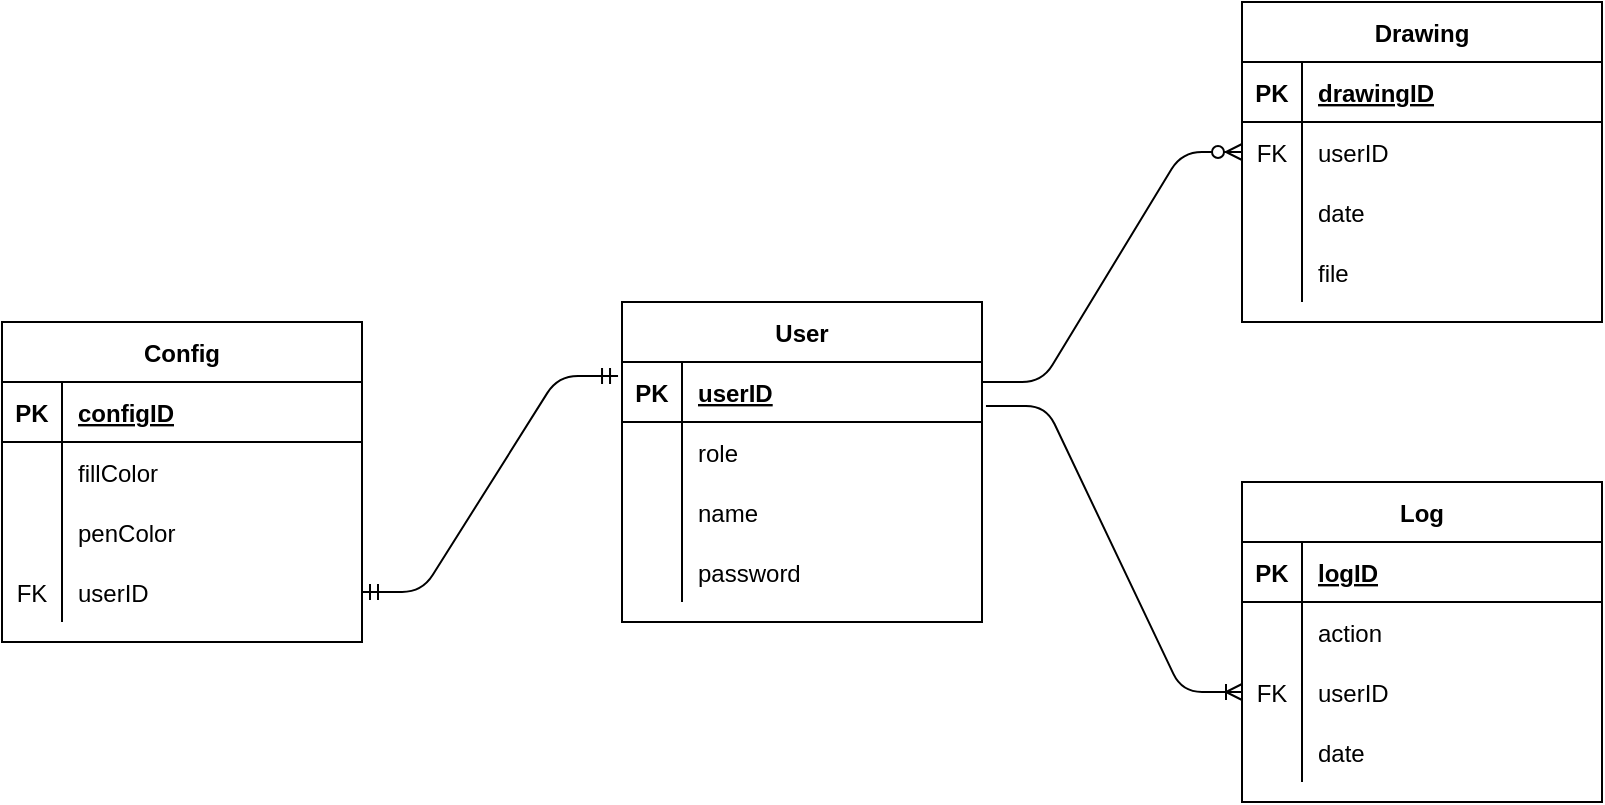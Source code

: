 <mxfile version="13.10.4" type="github">
  <diagram id="R2lEEEUBdFMjLlhIrx00" name="Page-1">
    <mxGraphModel dx="1107" dy="626" grid="1" gridSize="10" guides="1" tooltips="1" connect="1" arrows="1" fold="1" page="1" pageScale="1" pageWidth="1100" pageHeight="850" math="0" shadow="0" extFonts="Permanent Marker^https://fonts.googleapis.com/css?family=Permanent+Marker">
      <root>
        <mxCell id="0" />
        <mxCell id="1" parent="0" />
        <mxCell id="p_RCJzg9CvuN4MjvWSVo-2" value="Drawing" style="shape=table;startSize=30;container=1;collapsible=1;childLayout=tableLayout;fixedRows=1;rowLines=0;fontStyle=1;align=center;resizeLast=1;" vertex="1" parent="1">
          <mxGeometry x="670" y="150" width="180" height="160" as="geometry" />
        </mxCell>
        <mxCell id="p_RCJzg9CvuN4MjvWSVo-3" value="" style="shape=partialRectangle;collapsible=0;dropTarget=0;pointerEvents=0;fillColor=none;top=0;left=0;bottom=1;right=0;points=[[0,0.5],[1,0.5]];portConstraint=eastwest;" vertex="1" parent="p_RCJzg9CvuN4MjvWSVo-2">
          <mxGeometry y="30" width="180" height="30" as="geometry" />
        </mxCell>
        <mxCell id="p_RCJzg9CvuN4MjvWSVo-4" value="PK" style="shape=partialRectangle;connectable=0;fillColor=none;top=0;left=0;bottom=0;right=0;fontStyle=1;overflow=hidden;" vertex="1" parent="p_RCJzg9CvuN4MjvWSVo-3">
          <mxGeometry width="30" height="30" as="geometry" />
        </mxCell>
        <mxCell id="p_RCJzg9CvuN4MjvWSVo-5" value="drawingID" style="shape=partialRectangle;connectable=0;fillColor=none;top=0;left=0;bottom=0;right=0;align=left;spacingLeft=6;fontStyle=5;overflow=hidden;" vertex="1" parent="p_RCJzg9CvuN4MjvWSVo-3">
          <mxGeometry x="30" width="150" height="30" as="geometry" />
        </mxCell>
        <mxCell id="p_RCJzg9CvuN4MjvWSVo-6" value="" style="shape=partialRectangle;collapsible=0;dropTarget=0;pointerEvents=0;fillColor=none;top=0;left=0;bottom=0;right=0;points=[[0,0.5],[1,0.5]];portConstraint=eastwest;" vertex="1" parent="p_RCJzg9CvuN4MjvWSVo-2">
          <mxGeometry y="60" width="180" height="30" as="geometry" />
        </mxCell>
        <mxCell id="p_RCJzg9CvuN4MjvWSVo-7" value="FK" style="shape=partialRectangle;connectable=0;fillColor=none;top=0;left=0;bottom=0;right=0;editable=1;overflow=hidden;" vertex="1" parent="p_RCJzg9CvuN4MjvWSVo-6">
          <mxGeometry width="30" height="30" as="geometry" />
        </mxCell>
        <mxCell id="p_RCJzg9CvuN4MjvWSVo-8" value="userID" style="shape=partialRectangle;connectable=0;fillColor=none;top=0;left=0;bottom=0;right=0;align=left;spacingLeft=6;overflow=hidden;" vertex="1" parent="p_RCJzg9CvuN4MjvWSVo-6">
          <mxGeometry x="30" width="150" height="30" as="geometry" />
        </mxCell>
        <mxCell id="p_RCJzg9CvuN4MjvWSVo-9" value="" style="shape=partialRectangle;collapsible=0;dropTarget=0;pointerEvents=0;fillColor=none;top=0;left=0;bottom=0;right=0;points=[[0,0.5],[1,0.5]];portConstraint=eastwest;" vertex="1" parent="p_RCJzg9CvuN4MjvWSVo-2">
          <mxGeometry y="90" width="180" height="30" as="geometry" />
        </mxCell>
        <mxCell id="p_RCJzg9CvuN4MjvWSVo-10" value="" style="shape=partialRectangle;connectable=0;fillColor=none;top=0;left=0;bottom=0;right=0;editable=1;overflow=hidden;" vertex="1" parent="p_RCJzg9CvuN4MjvWSVo-9">
          <mxGeometry width="30" height="30" as="geometry" />
        </mxCell>
        <mxCell id="p_RCJzg9CvuN4MjvWSVo-11" value="date" style="shape=partialRectangle;connectable=0;fillColor=none;top=0;left=0;bottom=0;right=0;align=left;spacingLeft=6;overflow=hidden;" vertex="1" parent="p_RCJzg9CvuN4MjvWSVo-9">
          <mxGeometry x="30" width="150" height="30" as="geometry" />
        </mxCell>
        <mxCell id="p_RCJzg9CvuN4MjvWSVo-76" value="" style="shape=partialRectangle;collapsible=0;dropTarget=0;pointerEvents=0;fillColor=none;top=0;left=0;bottom=0;right=0;points=[[0,0.5],[1,0.5]];portConstraint=eastwest;" vertex="1" parent="p_RCJzg9CvuN4MjvWSVo-2">
          <mxGeometry y="120" width="180" height="30" as="geometry" />
        </mxCell>
        <mxCell id="p_RCJzg9CvuN4MjvWSVo-77" value="" style="shape=partialRectangle;connectable=0;fillColor=none;top=0;left=0;bottom=0;right=0;editable=1;overflow=hidden;" vertex="1" parent="p_RCJzg9CvuN4MjvWSVo-76">
          <mxGeometry width="30" height="30" as="geometry" />
        </mxCell>
        <mxCell id="p_RCJzg9CvuN4MjvWSVo-78" value="file" style="shape=partialRectangle;connectable=0;fillColor=none;top=0;left=0;bottom=0;right=0;align=left;spacingLeft=6;overflow=hidden;" vertex="1" parent="p_RCJzg9CvuN4MjvWSVo-76">
          <mxGeometry x="30" width="150" height="30" as="geometry" />
        </mxCell>
        <mxCell id="p_RCJzg9CvuN4MjvWSVo-15" value="User" style="shape=table;startSize=30;container=1;collapsible=1;childLayout=tableLayout;fixedRows=1;rowLines=0;fontStyle=1;align=center;resizeLast=1;" vertex="1" parent="1">
          <mxGeometry x="360" y="300" width="180" height="160" as="geometry" />
        </mxCell>
        <mxCell id="p_RCJzg9CvuN4MjvWSVo-16" value="" style="shape=partialRectangle;collapsible=0;dropTarget=0;pointerEvents=0;fillColor=none;top=0;left=0;bottom=1;right=0;points=[[0,0.5],[1,0.5]];portConstraint=eastwest;" vertex="1" parent="p_RCJzg9CvuN4MjvWSVo-15">
          <mxGeometry y="30" width="180" height="30" as="geometry" />
        </mxCell>
        <mxCell id="p_RCJzg9CvuN4MjvWSVo-17" value="PK" style="shape=partialRectangle;connectable=0;fillColor=none;top=0;left=0;bottom=0;right=0;fontStyle=1;overflow=hidden;" vertex="1" parent="p_RCJzg9CvuN4MjvWSVo-16">
          <mxGeometry width="30" height="30" as="geometry" />
        </mxCell>
        <mxCell id="p_RCJzg9CvuN4MjvWSVo-18" value="userID" style="shape=partialRectangle;connectable=0;fillColor=none;top=0;left=0;bottom=0;right=0;align=left;spacingLeft=6;fontStyle=5;overflow=hidden;" vertex="1" parent="p_RCJzg9CvuN4MjvWSVo-16">
          <mxGeometry x="30" width="150" height="30" as="geometry" />
        </mxCell>
        <mxCell id="p_RCJzg9CvuN4MjvWSVo-19" value="" style="shape=partialRectangle;collapsible=0;dropTarget=0;pointerEvents=0;fillColor=none;top=0;left=0;bottom=0;right=0;points=[[0,0.5],[1,0.5]];portConstraint=eastwest;" vertex="1" parent="p_RCJzg9CvuN4MjvWSVo-15">
          <mxGeometry y="60" width="180" height="30" as="geometry" />
        </mxCell>
        <mxCell id="p_RCJzg9CvuN4MjvWSVo-20" value="" style="shape=partialRectangle;connectable=0;fillColor=none;top=0;left=0;bottom=0;right=0;editable=1;overflow=hidden;" vertex="1" parent="p_RCJzg9CvuN4MjvWSVo-19">
          <mxGeometry width="30" height="30" as="geometry" />
        </mxCell>
        <mxCell id="p_RCJzg9CvuN4MjvWSVo-21" value="role" style="shape=partialRectangle;connectable=0;fillColor=none;top=0;left=0;bottom=0;right=0;align=left;spacingLeft=6;overflow=hidden;" vertex="1" parent="p_RCJzg9CvuN4MjvWSVo-19">
          <mxGeometry x="30" width="150" height="30" as="geometry" />
        </mxCell>
        <mxCell id="p_RCJzg9CvuN4MjvWSVo-22" value="" style="shape=partialRectangle;collapsible=0;dropTarget=0;pointerEvents=0;fillColor=none;top=0;left=0;bottom=0;right=0;points=[[0,0.5],[1,0.5]];portConstraint=eastwest;" vertex="1" parent="p_RCJzg9CvuN4MjvWSVo-15">
          <mxGeometry y="90" width="180" height="30" as="geometry" />
        </mxCell>
        <mxCell id="p_RCJzg9CvuN4MjvWSVo-23" value="" style="shape=partialRectangle;connectable=0;fillColor=none;top=0;left=0;bottom=0;right=0;editable=1;overflow=hidden;" vertex="1" parent="p_RCJzg9CvuN4MjvWSVo-22">
          <mxGeometry width="30" height="30" as="geometry" />
        </mxCell>
        <mxCell id="p_RCJzg9CvuN4MjvWSVo-24" value="name" style="shape=partialRectangle;connectable=0;fillColor=none;top=0;left=0;bottom=0;right=0;align=left;spacingLeft=6;overflow=hidden;" vertex="1" parent="p_RCJzg9CvuN4MjvWSVo-22">
          <mxGeometry x="30" width="150" height="30" as="geometry" />
        </mxCell>
        <mxCell id="p_RCJzg9CvuN4MjvWSVo-25" value="" style="shape=partialRectangle;collapsible=0;dropTarget=0;pointerEvents=0;fillColor=none;top=0;left=0;bottom=0;right=0;points=[[0,0.5],[1,0.5]];portConstraint=eastwest;" vertex="1" parent="p_RCJzg9CvuN4MjvWSVo-15">
          <mxGeometry y="120" width="180" height="30" as="geometry" />
        </mxCell>
        <mxCell id="p_RCJzg9CvuN4MjvWSVo-26" value="" style="shape=partialRectangle;connectable=0;fillColor=none;top=0;left=0;bottom=0;right=0;editable=1;overflow=hidden;" vertex="1" parent="p_RCJzg9CvuN4MjvWSVo-25">
          <mxGeometry width="30" height="30" as="geometry" />
        </mxCell>
        <mxCell id="p_RCJzg9CvuN4MjvWSVo-27" value="password" style="shape=partialRectangle;connectable=0;fillColor=none;top=0;left=0;bottom=0;right=0;align=left;spacingLeft=6;overflow=hidden;" vertex="1" parent="p_RCJzg9CvuN4MjvWSVo-25">
          <mxGeometry x="30" width="150" height="30" as="geometry" />
        </mxCell>
        <mxCell id="p_RCJzg9CvuN4MjvWSVo-28" value="Log" style="shape=table;startSize=30;container=1;collapsible=1;childLayout=tableLayout;fixedRows=1;rowLines=0;fontStyle=1;align=center;resizeLast=1;" vertex="1" parent="1">
          <mxGeometry x="670" y="390" width="180" height="160" as="geometry" />
        </mxCell>
        <mxCell id="p_RCJzg9CvuN4MjvWSVo-29" value="" style="shape=partialRectangle;collapsible=0;dropTarget=0;pointerEvents=0;fillColor=none;top=0;left=0;bottom=1;right=0;points=[[0,0.5],[1,0.5]];portConstraint=eastwest;" vertex="1" parent="p_RCJzg9CvuN4MjvWSVo-28">
          <mxGeometry y="30" width="180" height="30" as="geometry" />
        </mxCell>
        <mxCell id="p_RCJzg9CvuN4MjvWSVo-30" value="PK" style="shape=partialRectangle;connectable=0;fillColor=none;top=0;left=0;bottom=0;right=0;fontStyle=1;overflow=hidden;" vertex="1" parent="p_RCJzg9CvuN4MjvWSVo-29">
          <mxGeometry width="30" height="30" as="geometry" />
        </mxCell>
        <mxCell id="p_RCJzg9CvuN4MjvWSVo-31" value="logID" style="shape=partialRectangle;connectable=0;fillColor=none;top=0;left=0;bottom=0;right=0;align=left;spacingLeft=6;fontStyle=5;overflow=hidden;" vertex="1" parent="p_RCJzg9CvuN4MjvWSVo-29">
          <mxGeometry x="30" width="150" height="30" as="geometry" />
        </mxCell>
        <mxCell id="p_RCJzg9CvuN4MjvWSVo-32" value="" style="shape=partialRectangle;collapsible=0;dropTarget=0;pointerEvents=0;fillColor=none;top=0;left=0;bottom=0;right=0;points=[[0,0.5],[1,0.5]];portConstraint=eastwest;" vertex="1" parent="p_RCJzg9CvuN4MjvWSVo-28">
          <mxGeometry y="60" width="180" height="30" as="geometry" />
        </mxCell>
        <mxCell id="p_RCJzg9CvuN4MjvWSVo-33" value="" style="shape=partialRectangle;connectable=0;fillColor=none;top=0;left=0;bottom=0;right=0;editable=1;overflow=hidden;" vertex="1" parent="p_RCJzg9CvuN4MjvWSVo-32">
          <mxGeometry width="30" height="30" as="geometry" />
        </mxCell>
        <mxCell id="p_RCJzg9CvuN4MjvWSVo-34" value="action" style="shape=partialRectangle;connectable=0;fillColor=none;top=0;left=0;bottom=0;right=0;align=left;spacingLeft=6;overflow=hidden;" vertex="1" parent="p_RCJzg9CvuN4MjvWSVo-32">
          <mxGeometry x="30" width="150" height="30" as="geometry" />
        </mxCell>
        <mxCell id="p_RCJzg9CvuN4MjvWSVo-35" value="" style="shape=partialRectangle;collapsible=0;dropTarget=0;pointerEvents=0;fillColor=none;top=0;left=0;bottom=0;right=0;points=[[0,0.5],[1,0.5]];portConstraint=eastwest;" vertex="1" parent="p_RCJzg9CvuN4MjvWSVo-28">
          <mxGeometry y="90" width="180" height="30" as="geometry" />
        </mxCell>
        <mxCell id="p_RCJzg9CvuN4MjvWSVo-36" value="FK" style="shape=partialRectangle;connectable=0;fillColor=none;top=0;left=0;bottom=0;right=0;editable=1;overflow=hidden;" vertex="1" parent="p_RCJzg9CvuN4MjvWSVo-35">
          <mxGeometry width="30" height="30" as="geometry" />
        </mxCell>
        <mxCell id="p_RCJzg9CvuN4MjvWSVo-37" value="userID" style="shape=partialRectangle;connectable=0;fillColor=none;top=0;left=0;bottom=0;right=0;align=left;spacingLeft=6;overflow=hidden;" vertex="1" parent="p_RCJzg9CvuN4MjvWSVo-35">
          <mxGeometry x="30" width="150" height="30" as="geometry" />
        </mxCell>
        <mxCell id="p_RCJzg9CvuN4MjvWSVo-38" value="" style="shape=partialRectangle;collapsible=0;dropTarget=0;pointerEvents=0;fillColor=none;top=0;left=0;bottom=0;right=0;points=[[0,0.5],[1,0.5]];portConstraint=eastwest;" vertex="1" parent="p_RCJzg9CvuN4MjvWSVo-28">
          <mxGeometry y="120" width="180" height="30" as="geometry" />
        </mxCell>
        <mxCell id="p_RCJzg9CvuN4MjvWSVo-39" value="" style="shape=partialRectangle;connectable=0;fillColor=none;top=0;left=0;bottom=0;right=0;editable=1;overflow=hidden;" vertex="1" parent="p_RCJzg9CvuN4MjvWSVo-38">
          <mxGeometry width="30" height="30" as="geometry" />
        </mxCell>
        <mxCell id="p_RCJzg9CvuN4MjvWSVo-40" value="date" style="shape=partialRectangle;connectable=0;fillColor=none;top=0;left=0;bottom=0;right=0;align=left;spacingLeft=6;overflow=hidden;" vertex="1" parent="p_RCJzg9CvuN4MjvWSVo-38">
          <mxGeometry x="30" width="150" height="30" as="geometry" />
        </mxCell>
        <mxCell id="p_RCJzg9CvuN4MjvWSVo-41" value="Config" style="shape=table;startSize=30;container=1;collapsible=1;childLayout=tableLayout;fixedRows=1;rowLines=0;fontStyle=1;align=center;resizeLast=1;" vertex="1" parent="1">
          <mxGeometry x="50" y="310" width="180" height="160" as="geometry" />
        </mxCell>
        <mxCell id="p_RCJzg9CvuN4MjvWSVo-42" value="" style="shape=partialRectangle;collapsible=0;dropTarget=0;pointerEvents=0;fillColor=none;top=0;left=0;bottom=1;right=0;points=[[0,0.5],[1,0.5]];portConstraint=eastwest;" vertex="1" parent="p_RCJzg9CvuN4MjvWSVo-41">
          <mxGeometry y="30" width="180" height="30" as="geometry" />
        </mxCell>
        <mxCell id="p_RCJzg9CvuN4MjvWSVo-43" value="PK" style="shape=partialRectangle;connectable=0;fillColor=none;top=0;left=0;bottom=0;right=0;fontStyle=1;overflow=hidden;" vertex="1" parent="p_RCJzg9CvuN4MjvWSVo-42">
          <mxGeometry width="30" height="30" as="geometry" />
        </mxCell>
        <mxCell id="p_RCJzg9CvuN4MjvWSVo-44" value="configID" style="shape=partialRectangle;connectable=0;fillColor=none;top=0;left=0;bottom=0;right=0;align=left;spacingLeft=6;fontStyle=5;overflow=hidden;" vertex="1" parent="p_RCJzg9CvuN4MjvWSVo-42">
          <mxGeometry x="30" width="150" height="30" as="geometry" />
        </mxCell>
        <mxCell id="p_RCJzg9CvuN4MjvWSVo-45" value="" style="shape=partialRectangle;collapsible=0;dropTarget=0;pointerEvents=0;fillColor=none;top=0;left=0;bottom=0;right=0;points=[[0,0.5],[1,0.5]];portConstraint=eastwest;" vertex="1" parent="p_RCJzg9CvuN4MjvWSVo-41">
          <mxGeometry y="60" width="180" height="30" as="geometry" />
        </mxCell>
        <mxCell id="p_RCJzg9CvuN4MjvWSVo-46" value="" style="shape=partialRectangle;connectable=0;fillColor=none;top=0;left=0;bottom=0;right=0;editable=1;overflow=hidden;" vertex="1" parent="p_RCJzg9CvuN4MjvWSVo-45">
          <mxGeometry width="30" height="30" as="geometry" />
        </mxCell>
        <mxCell id="p_RCJzg9CvuN4MjvWSVo-47" value="fillColor" style="shape=partialRectangle;connectable=0;fillColor=none;top=0;left=0;bottom=0;right=0;align=left;spacingLeft=6;overflow=hidden;" vertex="1" parent="p_RCJzg9CvuN4MjvWSVo-45">
          <mxGeometry x="30" width="150" height="30" as="geometry" />
        </mxCell>
        <mxCell id="p_RCJzg9CvuN4MjvWSVo-48" value="" style="shape=partialRectangle;collapsible=0;dropTarget=0;pointerEvents=0;fillColor=none;top=0;left=0;bottom=0;right=0;points=[[0,0.5],[1,0.5]];portConstraint=eastwest;" vertex="1" parent="p_RCJzg9CvuN4MjvWSVo-41">
          <mxGeometry y="90" width="180" height="30" as="geometry" />
        </mxCell>
        <mxCell id="p_RCJzg9CvuN4MjvWSVo-49" value="" style="shape=partialRectangle;connectable=0;fillColor=none;top=0;left=0;bottom=0;right=0;editable=1;overflow=hidden;" vertex="1" parent="p_RCJzg9CvuN4MjvWSVo-48">
          <mxGeometry width="30" height="30" as="geometry" />
        </mxCell>
        <mxCell id="p_RCJzg9CvuN4MjvWSVo-50" value="penColor" style="shape=partialRectangle;connectable=0;fillColor=none;top=0;left=0;bottom=0;right=0;align=left;spacingLeft=6;overflow=hidden;" vertex="1" parent="p_RCJzg9CvuN4MjvWSVo-48">
          <mxGeometry x="30" width="150" height="30" as="geometry" />
        </mxCell>
        <mxCell id="p_RCJzg9CvuN4MjvWSVo-51" value="" style="shape=partialRectangle;collapsible=0;dropTarget=0;pointerEvents=0;fillColor=none;top=0;left=0;bottom=0;right=0;points=[[0,0.5],[1,0.5]];portConstraint=eastwest;" vertex="1" parent="p_RCJzg9CvuN4MjvWSVo-41">
          <mxGeometry y="120" width="180" height="30" as="geometry" />
        </mxCell>
        <mxCell id="p_RCJzg9CvuN4MjvWSVo-52" value="FK" style="shape=partialRectangle;connectable=0;fillColor=none;top=0;left=0;bottom=0;right=0;editable=1;overflow=hidden;" vertex="1" parent="p_RCJzg9CvuN4MjvWSVo-51">
          <mxGeometry width="30" height="30" as="geometry" />
        </mxCell>
        <mxCell id="p_RCJzg9CvuN4MjvWSVo-53" value="userID" style="shape=partialRectangle;connectable=0;fillColor=none;top=0;left=0;bottom=0;right=0;align=left;spacingLeft=6;overflow=hidden;" vertex="1" parent="p_RCJzg9CvuN4MjvWSVo-51">
          <mxGeometry x="30" width="150" height="30" as="geometry" />
        </mxCell>
        <mxCell id="p_RCJzg9CvuN4MjvWSVo-70" value="" style="edgeStyle=entityRelationEdgeStyle;fontSize=12;html=1;endArrow=ERmandOne;startArrow=ERmandOne;entryX=-0.011;entryY=0.233;entryDx=0;entryDy=0;entryPerimeter=0;" edge="1" parent="1" source="p_RCJzg9CvuN4MjvWSVo-51" target="p_RCJzg9CvuN4MjvWSVo-16">
          <mxGeometry width="100" height="100" relative="1" as="geometry">
            <mxPoint x="500" y="400" as="sourcePoint" />
            <mxPoint x="600" y="300" as="targetPoint" />
          </mxGeometry>
        </mxCell>
        <mxCell id="p_RCJzg9CvuN4MjvWSVo-74" value="" style="edgeStyle=entityRelationEdgeStyle;fontSize=12;html=1;endArrow=ERzeroToMany;endFill=1;entryX=0;entryY=0.5;entryDx=0;entryDy=0;exitX=1;exitY=0.25;exitDx=0;exitDy=0;" edge="1" parent="1" source="p_RCJzg9CvuN4MjvWSVo-15" target="p_RCJzg9CvuN4MjvWSVo-6">
          <mxGeometry width="100" height="100" relative="1" as="geometry">
            <mxPoint x="500" y="400" as="sourcePoint" />
            <mxPoint x="600" y="300" as="targetPoint" />
          </mxGeometry>
        </mxCell>
        <mxCell id="p_RCJzg9CvuN4MjvWSVo-75" value="" style="edgeStyle=entityRelationEdgeStyle;fontSize=12;html=1;endArrow=ERoneToMany;entryX=0;entryY=0.5;entryDx=0;entryDy=0;exitX=1.011;exitY=0.733;exitDx=0;exitDy=0;exitPerimeter=0;" edge="1" parent="1" source="p_RCJzg9CvuN4MjvWSVo-16" target="p_RCJzg9CvuN4MjvWSVo-35">
          <mxGeometry width="100" height="100" relative="1" as="geometry">
            <mxPoint x="500" y="400" as="sourcePoint" />
            <mxPoint x="600" y="300" as="targetPoint" />
          </mxGeometry>
        </mxCell>
      </root>
    </mxGraphModel>
  </diagram>
</mxfile>

